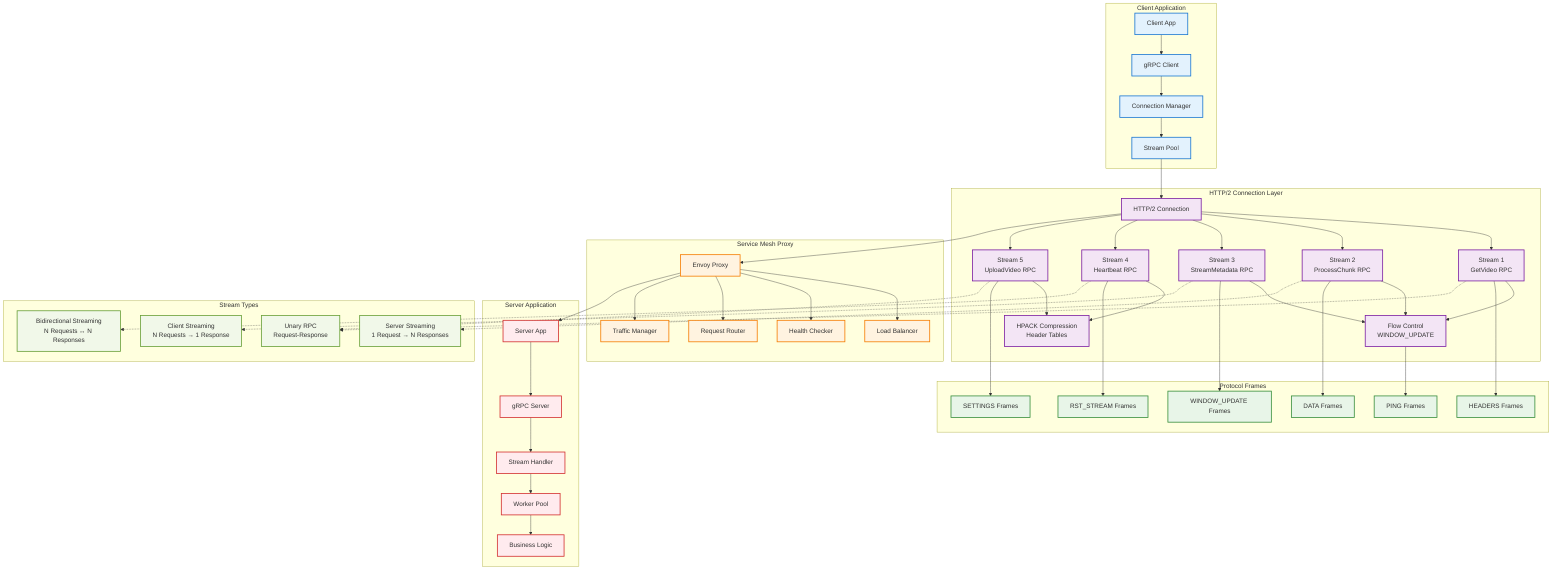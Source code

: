 graph TB
    subgraph "Client Application"
        CA[Client App]
        GC[gRPC Client]
        CM[Connection Manager]
        SP[Stream Pool]
    end
    
    subgraph "HTTP/2 Connection Layer"
        H2C[HTTP/2 Connection]
        S1[Stream 1<br/>GetVideo RPC]
        S2[Stream 2<br/>ProcessChunk RPC]
        S3[Stream 3<br/>StreamMetadata RPC]
        S4[Stream 4<br/>Heartbeat RPC]
        S5[Stream 5<br/>UploadVideo RPC]
        FC[Flow Control<br/>WINDOW_UPDATE]
        HP[HPACK Compression<br/>Header Tables]
    end
    
    subgraph "Protocol Frames"
        HF[HEADERS Frames]
        DF[DATA Frames]
        WF[WINDOW_UPDATE Frames]
        RF[RST_STREAM Frames]
        SF[SETTINGS Frames]
        PF[PING Frames]
    end
    
    subgraph "Service Mesh Proxy"
        EP[Envoy Proxy]
        LB[Load Balancer]
        HC[Health Checker]
        RT[Request Router]
        TM[Traffic Manager]
    end
    
    subgraph "Server Application"
        SA[Server App]
        GS[gRPC Server]
        SH[Stream Handler]
        WP[Worker Pool]
        BL[Business Logic]
    end
    
    subgraph "Stream Types"
        UR[Unary RPC<br/>Request-Response]
        SS[Server Streaming<br/>1 Request → N Responses]
        CS[Client Streaming<br/>N Requests → 1 Response]
        BS[Bidirectional Streaming<br/>N Requests ↔ N Responses]
    end
    
    %% Client to HTTP/2 Connection
    CA --> GC
    GC --> CM
    CM --> SP
    SP --> H2C
    
    %% HTTP/2 Streams
    H2C --> S1
    H2C --> S2
    H2C --> S3
    H2C --> S4
    H2C --> S5
    
    %% Flow Control and Compression
    S1 --> FC
    S2 --> FC
    S3 --> FC
    S4 --> HP
    S5 --> HP
    
    %% Protocol Frames
    S1 --> HF
    S2 --> DF
    S3 --> WF
    S4 --> RF
    S5 --> SF
    FC --> PF
    
    %% Service Mesh
    H2C --> EP
    EP --> LB
    EP --> HC
    EP --> RT
    EP --> TM
    
    %% Server Processing
    EP --> SA
    SA --> GS
    GS --> SH
    SH --> WP
    WP --> BL
    
    %% Stream Type Examples
    S1 -.-> UR
    S2 -.-> SS
    S3 -.-> CS
    S4 -.-> BS
    S5 -.-> UR
    
    %% Styling
    classDef clientStyle fill:#E3F2FD,stroke:#1976D2,stroke-width:2px
    classDef http2Style fill:#F3E5F5,stroke:#7B1FA2,stroke-width:2px
    classDef frameStyle fill:#E8F5E8,stroke:#388E3C,stroke-width:2px
    classDef meshStyle fill:#FFF3E0,stroke:#F57C00,stroke-width:2px
    classDef serverStyle fill:#FFEBEE,stroke:#D32F2F,stroke-width:2px
    classDef streamStyle fill:#F1F8E9,stroke:#689F38,stroke-width:2px
    
    class CA,GC,CM,SP clientStyle
    class H2C,S1,S2,S3,S4,S5,FC,HP http2Style
    class HF,DF,WF,RF,SF,PF frameStyle
    class EP,LB,HC,RT,TM meshStyle
    class SA,GS,SH,WP,BL serverStyle
    class UR,SS,CS,BS streamStyle